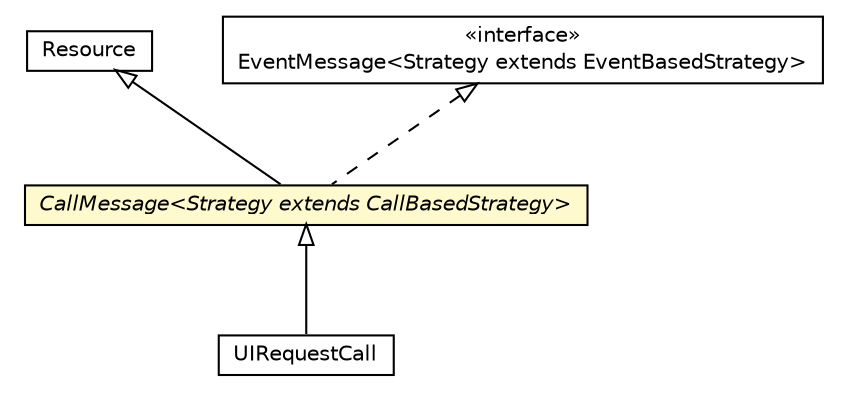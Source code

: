 #!/usr/local/bin/dot
#
# Class diagram 
# Generated by UMLGraph version R5_6-24-gf6e263 (http://www.umlgraph.org/)
#

digraph G {
	edge [fontname="Helvetica",fontsize=10,labelfontname="Helvetica",labelfontsize=10];
	node [fontname="Helvetica",fontsize=10,shape=plaintext];
	nodesep=0.25;
	ranksep=0.5;
	// org.universAAL.middleware.rdf.Resource
	c2670047 [label=<<table title="org.universAAL.middleware.rdf.Resource" border="0" cellborder="1" cellspacing="0" cellpadding="2" port="p" href="../../../rdf/Resource.html">
		<tr><td><table border="0" cellspacing="0" cellpadding="1">
<tr><td align="center" balign="center"> Resource </td></tr>
		</table></td></tr>
		</table>>, URL="../../../rdf/Resource.html", fontname="Helvetica", fontcolor="black", fontsize=10.0];
	// org.universAAL.middleware.ui.impl.UIStrategyCaller.UIRequestCall
	c2670490 [label=<<table title="org.universAAL.middleware.ui.impl.UIStrategyCaller.UIRequestCall" border="0" cellborder="1" cellspacing="0" cellpadding="2" port="p" href="../UIStrategyCaller.UIRequestCall.html">
		<tr><td><table border="0" cellspacing="0" cellpadding="1">
<tr><td align="center" balign="center"> UIRequestCall </td></tr>
		</table></td></tr>
		</table>>, URL="../UIStrategyCaller.UIRequestCall.html", fontname="Helvetica", fontcolor="black", fontsize=10.0];
	// org.universAAL.middleware.ui.impl.generic.CallMessage<Strategy extends org.universAAL.middleware.ui.impl.generic.CallBasedStrategy>
	c2670495 [label=<<table title="org.universAAL.middleware.ui.impl.generic.CallMessage" border="0" cellborder="1" cellspacing="0" cellpadding="2" port="p" bgcolor="lemonChiffon" href="./CallMessage.html">
		<tr><td><table border="0" cellspacing="0" cellpadding="1">
<tr><td align="center" balign="center"><font face="Helvetica-Oblique"> CallMessage&lt;Strategy extends CallBasedStrategy&gt; </font></td></tr>
		</table></td></tr>
		</table>>, URL="./CallMessage.html", fontname="Helvetica", fontcolor="black", fontsize=10.0];
	// org.universAAL.middleware.ui.impl.generic.EventMessage<Strategy extends org.universAAL.middleware.ui.impl.generic.EventBasedStrategy>
	c2670499 [label=<<table title="org.universAAL.middleware.ui.impl.generic.EventMessage" border="0" cellborder="1" cellspacing="0" cellpadding="2" port="p" href="./EventMessage.html">
		<tr><td><table border="0" cellspacing="0" cellpadding="1">
<tr><td align="center" balign="center"> &#171;interface&#187; </td></tr>
<tr><td align="center" balign="center"> EventMessage&lt;Strategy extends EventBasedStrategy&gt; </td></tr>
		</table></td></tr>
		</table>>, URL="./EventMessage.html", fontname="Helvetica", fontcolor="black", fontsize=10.0];
	//org.universAAL.middleware.ui.impl.UIStrategyCaller.UIRequestCall extends org.universAAL.middleware.ui.impl.generic.CallMessage<org.universAAL.middleware.ui.impl.UIStrategyCaller>
	c2670495:p -> c2670490:p [dir=back,arrowtail=empty];
	//org.universAAL.middleware.ui.impl.generic.CallMessage<Strategy extends org.universAAL.middleware.ui.impl.generic.CallBasedStrategy> extends org.universAAL.middleware.rdf.Resource
	c2670047:p -> c2670495:p [dir=back,arrowtail=empty];
	//org.universAAL.middleware.ui.impl.generic.CallMessage<Strategy extends org.universAAL.middleware.ui.impl.generic.CallBasedStrategy> implements org.universAAL.middleware.ui.impl.generic.EventMessage<Strategy extends org.universAAL.middleware.ui.impl.generic.EventBasedStrategy>
	c2670499:p -> c2670495:p [dir=back,arrowtail=empty,style=dashed];
}

